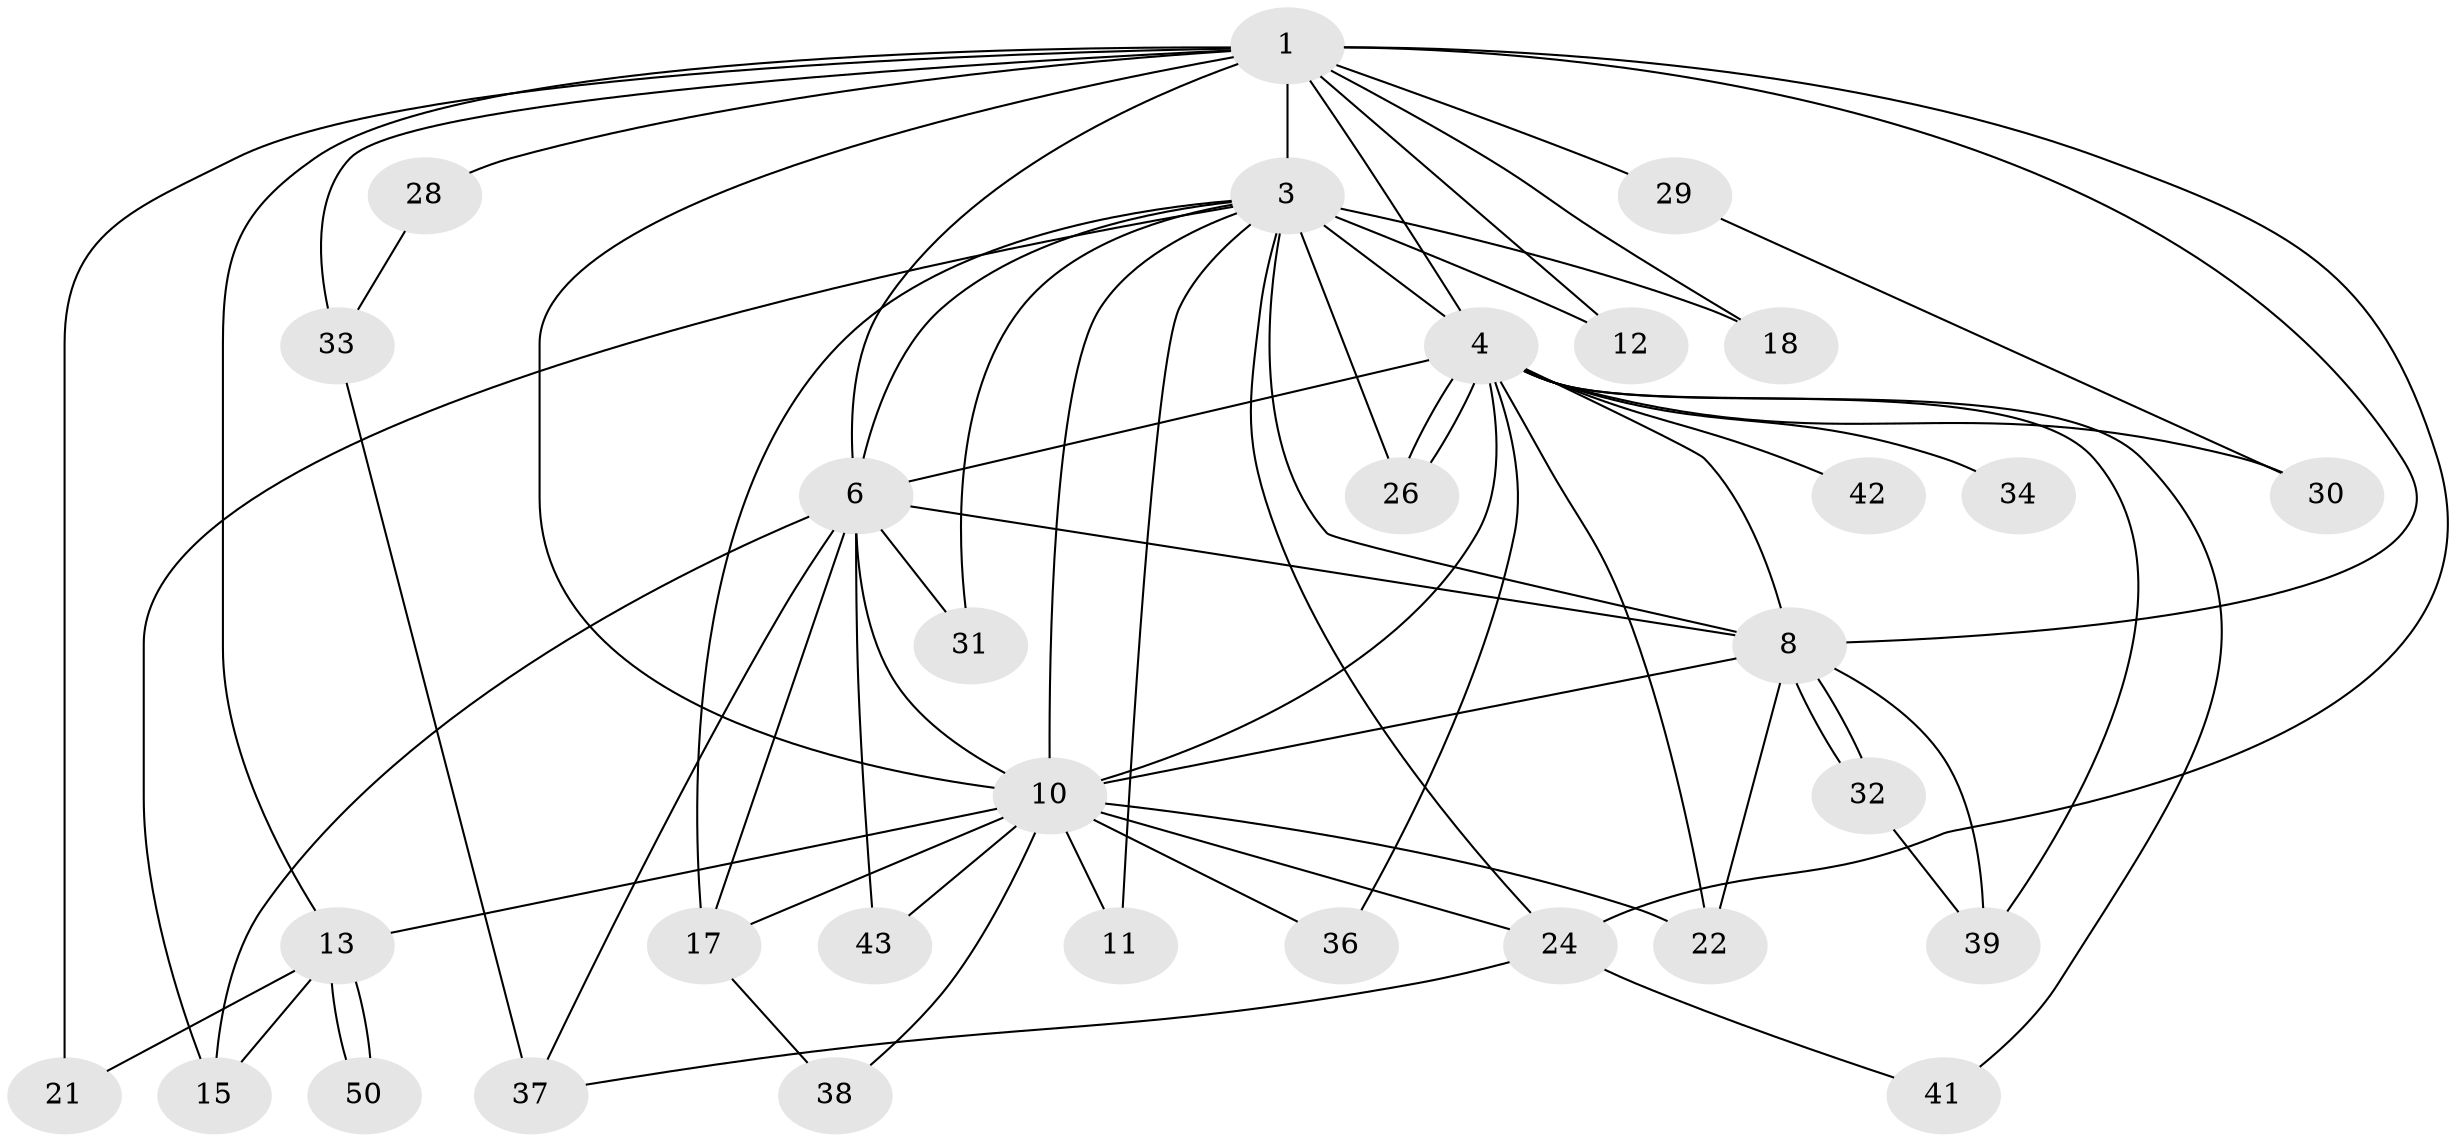 // original degree distribution, {13: 0.018867924528301886, 17: 0.03773584905660377, 11: 0.03773584905660377, 20: 0.03773584905660377, 15: 0.03773584905660377, 16: 0.018867924528301886, 2: 0.5471698113207547, 6: 0.018867924528301886, 3: 0.18867924528301888, 4: 0.03773584905660377, 5: 0.018867924528301886}
// Generated by graph-tools (version 1.1) at 2025/17/03/04/25 18:17:52]
// undirected, 31 vertices, 68 edges
graph export_dot {
graph [start="1"]
  node [color=gray90,style=filled];
  1 [super="+2"];
  3 [super="+7+9"];
  4 [super="+5+14+16+20+51"];
  6 [super="+27+35"];
  8;
  10 [super="+25"];
  11;
  12;
  13;
  15;
  17;
  18;
  21;
  22 [super="+47"];
  24 [super="+49"];
  26;
  28 [super="+45"];
  29;
  30;
  31;
  32;
  33;
  34;
  36;
  37 [super="+48"];
  38;
  39 [super="+40"];
  41;
  42;
  43;
  50;
  1 -- 3 [weight=6];
  1 -- 4 [weight=5];
  1 -- 6 [weight=2];
  1 -- 8 [weight=2];
  1 -- 10 [weight=2];
  1 -- 28 [weight=3];
  1 -- 29 [weight=2];
  1 -- 33;
  1 -- 12;
  1 -- 13;
  1 -- 18;
  1 -- 21;
  1 -- 24;
  3 -- 4 [weight=7];
  3 -- 6 [weight=3];
  3 -- 8 [weight=4];
  3 -- 10 [weight=4];
  3 -- 11;
  3 -- 12;
  3 -- 17;
  3 -- 18;
  3 -- 24;
  3 -- 26;
  3 -- 31;
  3 -- 15;
  4 -- 6 [weight=3];
  4 -- 8 [weight=3];
  4 -- 10 [weight=2];
  4 -- 22;
  4 -- 26;
  4 -- 26;
  4 -- 30;
  4 -- 36;
  4 -- 41;
  4 -- 34;
  4 -- 39;
  4 -- 42;
  6 -- 8;
  6 -- 10 [weight=3];
  6 -- 15;
  6 -- 31;
  6 -- 37;
  6 -- 17;
  6 -- 43;
  8 -- 10;
  8 -- 22;
  8 -- 32;
  8 -- 32;
  8 -- 39;
  10 -- 11;
  10 -- 13;
  10 -- 17;
  10 -- 36;
  10 -- 38;
  10 -- 43;
  10 -- 24;
  10 -- 22;
  13 -- 15;
  13 -- 21;
  13 -- 50;
  13 -- 50;
  17 -- 38;
  24 -- 41;
  24 -- 37;
  28 -- 33;
  29 -- 30;
  32 -- 39;
  33 -- 37;
}
